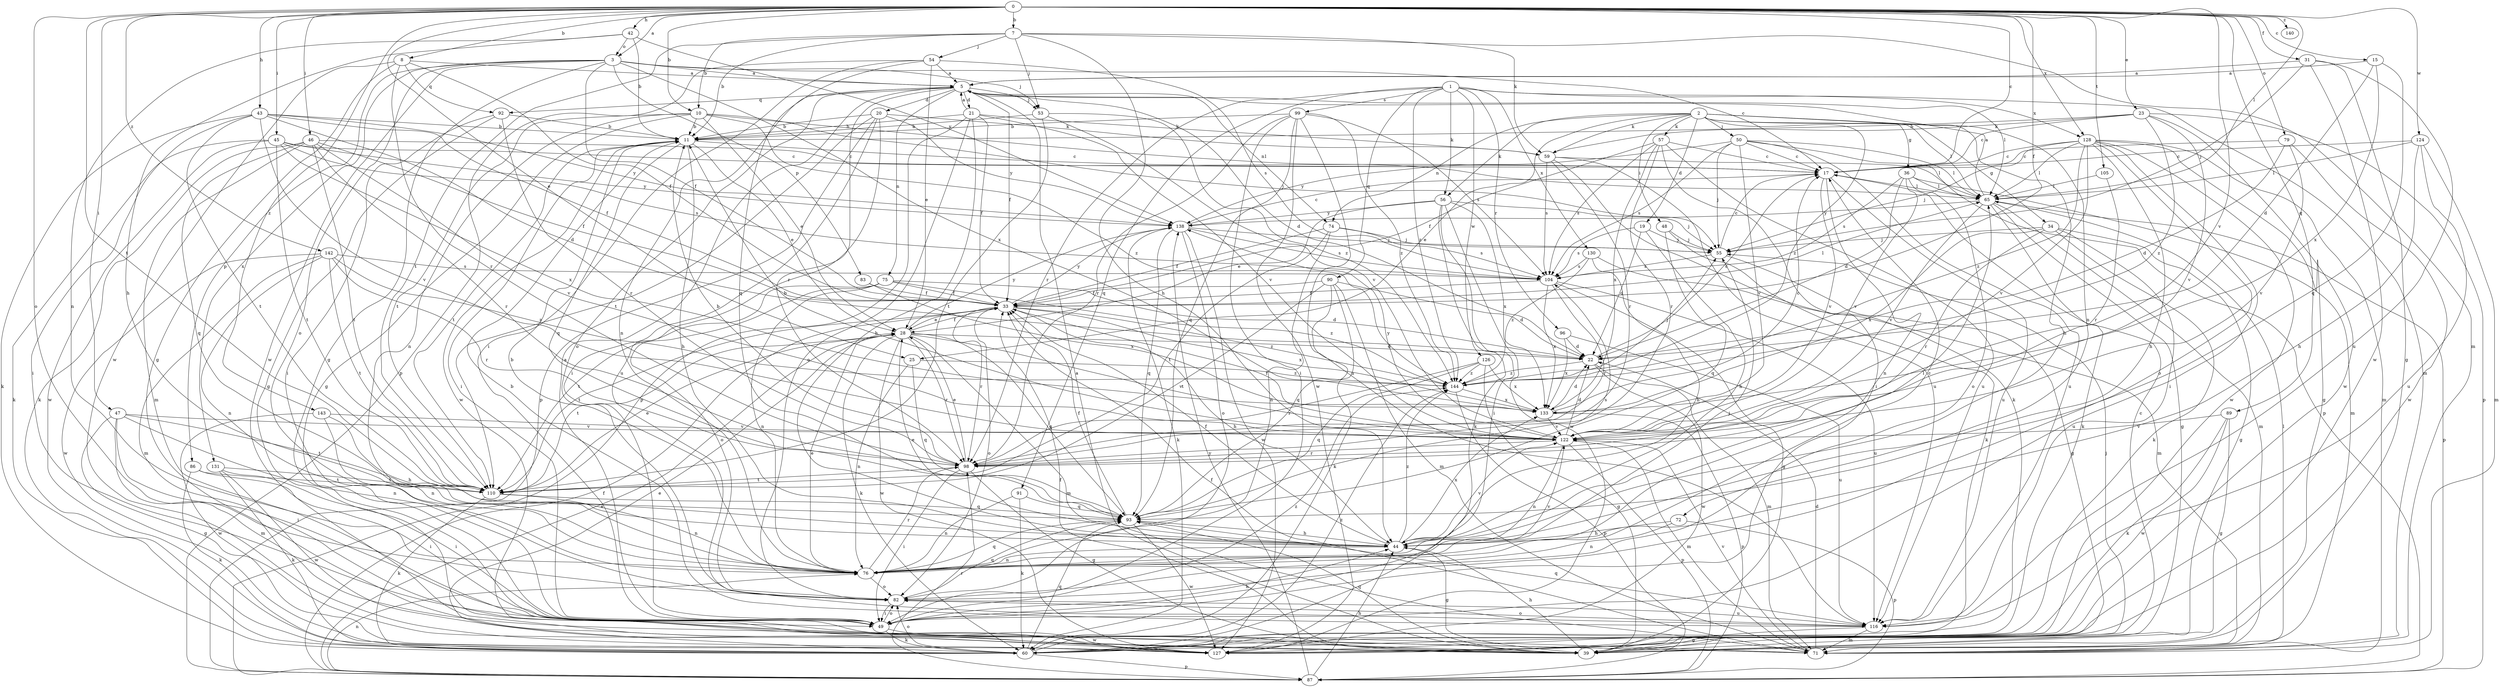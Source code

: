 strict digraph  {
0;
1;
2;
3;
5;
7;
8;
10;
11;
15;
17;
19;
20;
21;
22;
23;
25;
28;
31;
33;
34;
36;
39;
42;
43;
44;
45;
46;
47;
48;
49;
50;
53;
54;
55;
56;
57;
59;
60;
65;
71;
72;
74;
75;
76;
79;
82;
83;
86;
87;
89;
90;
91;
92;
93;
96;
98;
99;
104;
105;
110;
116;
122;
124;
126;
127;
128;
130;
131;
133;
138;
140;
142;
143;
144;
0 -> 3  [label=a];
0 -> 7  [label=b];
0 -> 8  [label=b];
0 -> 10  [label=b];
0 -> 15  [label=c];
0 -> 17  [label=c];
0 -> 23  [label=e];
0 -> 25  [label=e];
0 -> 31  [label=f];
0 -> 33  [label=f];
0 -> 42  [label=h];
0 -> 43  [label=h];
0 -> 45  [label=i];
0 -> 46  [label=i];
0 -> 47  [label=i];
0 -> 65  [label=l];
0 -> 79  [label=o];
0 -> 82  [label=o];
0 -> 89  [label=q];
0 -> 105  [label=t];
0 -> 110  [label=t];
0 -> 122  [label=v];
0 -> 124  [label=w];
0 -> 128  [label=x];
0 -> 140  [label=z];
0 -> 142  [label=z];
0 -> 143  [label=z];
1 -> 56  [label=k];
1 -> 71  [label=m];
1 -> 90  [label=q];
1 -> 91  [label=q];
1 -> 96  [label=r];
1 -> 98  [label=r];
1 -> 99  [label=s];
1 -> 126  [label=w];
1 -> 128  [label=x];
1 -> 130  [label=x];
1 -> 144  [label=z];
2 -> 19  [label=d];
2 -> 25  [label=e];
2 -> 34  [label=g];
2 -> 36  [label=g];
2 -> 44  [label=h];
2 -> 48  [label=i];
2 -> 50  [label=j];
2 -> 56  [label=k];
2 -> 57  [label=k];
2 -> 59  [label=k];
2 -> 65  [label=l];
2 -> 72  [label=n];
2 -> 74  [label=n];
2 -> 144  [label=z];
3 -> 5  [label=a];
3 -> 17  [label=c];
3 -> 33  [label=f];
3 -> 39  [label=g];
3 -> 53  [label=j];
3 -> 82  [label=o];
3 -> 83  [label=p];
3 -> 86  [label=p];
3 -> 127  [label=w];
3 -> 131  [label=x];
3 -> 133  [label=x];
5 -> 20  [label=d];
5 -> 21  [label=d];
5 -> 22  [label=d];
5 -> 33  [label=f];
5 -> 53  [label=j];
5 -> 65  [label=l];
5 -> 74  [label=n];
5 -> 75  [label=n];
5 -> 76  [label=n];
5 -> 82  [label=o];
5 -> 92  [label=q];
5 -> 98  [label=r];
7 -> 10  [label=b];
7 -> 11  [label=b];
7 -> 44  [label=h];
7 -> 53  [label=j];
7 -> 54  [label=j];
7 -> 59  [label=k];
7 -> 71  [label=m];
7 -> 110  [label=t];
8 -> 5  [label=a];
8 -> 33  [label=f];
8 -> 39  [label=g];
8 -> 92  [label=q];
8 -> 98  [label=r];
8 -> 127  [label=w];
10 -> 11  [label=b];
10 -> 28  [label=e];
10 -> 39  [label=g];
10 -> 55  [label=j];
10 -> 65  [label=l];
10 -> 76  [label=n];
10 -> 110  [label=t];
10 -> 144  [label=z];
11 -> 17  [label=c];
11 -> 28  [label=e];
11 -> 44  [label=h];
11 -> 49  [label=i];
11 -> 93  [label=q];
11 -> 110  [label=t];
11 -> 127  [label=w];
15 -> 5  [label=a];
15 -> 22  [label=d];
15 -> 93  [label=q];
15 -> 133  [label=x];
17 -> 65  [label=l];
17 -> 76  [label=n];
17 -> 116  [label=u];
17 -> 122  [label=v];
19 -> 22  [label=d];
19 -> 44  [label=h];
19 -> 55  [label=j];
19 -> 104  [label=s];
20 -> 11  [label=b];
20 -> 49  [label=i];
20 -> 59  [label=k];
20 -> 87  [label=p];
20 -> 110  [label=t];
20 -> 116  [label=u];
20 -> 138  [label=y];
21 -> 5  [label=a];
21 -> 11  [label=b];
21 -> 33  [label=f];
21 -> 44  [label=h];
21 -> 59  [label=k];
21 -> 82  [label=o];
21 -> 87  [label=p];
21 -> 122  [label=v];
22 -> 17  [label=c];
22 -> 71  [label=m];
22 -> 127  [label=w];
22 -> 144  [label=z];
23 -> 11  [label=b];
23 -> 17  [label=c];
23 -> 59  [label=k];
23 -> 87  [label=p];
23 -> 122  [label=v];
23 -> 127  [label=w];
23 -> 144  [label=z];
25 -> 76  [label=n];
25 -> 93  [label=q];
25 -> 144  [label=z];
28 -> 22  [label=d];
28 -> 33  [label=f];
28 -> 60  [label=k];
28 -> 71  [label=m];
28 -> 93  [label=q];
28 -> 98  [label=r];
28 -> 110  [label=t];
28 -> 122  [label=v];
28 -> 127  [label=w];
28 -> 138  [label=y];
31 -> 5  [label=a];
31 -> 39  [label=g];
31 -> 55  [label=j];
31 -> 116  [label=u];
31 -> 127  [label=w];
33 -> 28  [label=e];
33 -> 44  [label=h];
33 -> 65  [label=l];
33 -> 82  [label=o];
33 -> 98  [label=r];
33 -> 110  [label=t];
33 -> 133  [label=x];
33 -> 138  [label=y];
33 -> 144  [label=z];
34 -> 39  [label=g];
34 -> 55  [label=j];
34 -> 60  [label=k];
34 -> 98  [label=r];
34 -> 116  [label=u];
34 -> 133  [label=x];
36 -> 22  [label=d];
36 -> 65  [label=l];
36 -> 71  [label=m];
36 -> 82  [label=o];
36 -> 104  [label=s];
36 -> 122  [label=v];
39 -> 5  [label=a];
39 -> 17  [label=c];
39 -> 33  [label=f];
39 -> 44  [label=h];
39 -> 55  [label=j];
39 -> 93  [label=q];
42 -> 11  [label=b];
42 -> 44  [label=h];
42 -> 76  [label=n];
42 -> 138  [label=y];
42 -> 3  [label=o];
43 -> 11  [label=b];
43 -> 22  [label=d];
43 -> 33  [label=f];
43 -> 49  [label=i];
43 -> 60  [label=k];
43 -> 110  [label=t];
43 -> 122  [label=v];
43 -> 138  [label=y];
44 -> 28  [label=e];
44 -> 33  [label=f];
44 -> 39  [label=g];
44 -> 65  [label=l];
44 -> 76  [label=n];
44 -> 122  [label=v];
44 -> 133  [label=x];
44 -> 144  [label=z];
45 -> 17  [label=c];
45 -> 60  [label=k];
45 -> 104  [label=s];
45 -> 110  [label=t];
45 -> 127  [label=w];
45 -> 133  [label=x];
45 -> 138  [label=y];
46 -> 17  [label=c];
46 -> 33  [label=f];
46 -> 60  [label=k];
46 -> 71  [label=m];
46 -> 93  [label=q];
46 -> 98  [label=r];
46 -> 110  [label=t];
46 -> 122  [label=v];
47 -> 39  [label=g];
47 -> 49  [label=i];
47 -> 71  [label=m];
47 -> 76  [label=n];
47 -> 110  [label=t];
47 -> 122  [label=v];
48 -> 55  [label=j];
48 -> 60  [label=k];
48 -> 93  [label=q];
49 -> 5  [label=a];
49 -> 44  [label=h];
49 -> 60  [label=k];
49 -> 82  [label=o];
49 -> 127  [label=w];
49 -> 144  [label=z];
50 -> 17  [label=c];
50 -> 55  [label=j];
50 -> 65  [label=l];
50 -> 87  [label=p];
50 -> 104  [label=s];
50 -> 116  [label=u];
50 -> 122  [label=v];
50 -> 138  [label=y];
53 -> 11  [label=b];
53 -> 110  [label=t];
53 -> 122  [label=v];
53 -> 144  [label=z];
54 -> 5  [label=a];
54 -> 28  [label=e];
54 -> 49  [label=i];
54 -> 87  [label=p];
54 -> 93  [label=q];
54 -> 104  [label=s];
55 -> 17  [label=c];
55 -> 39  [label=g];
55 -> 104  [label=s];
56 -> 28  [label=e];
56 -> 49  [label=i];
56 -> 55  [label=j];
56 -> 60  [label=k];
56 -> 127  [label=w];
56 -> 133  [label=x];
56 -> 138  [label=y];
57 -> 17  [label=c];
57 -> 33  [label=f];
57 -> 49  [label=i];
57 -> 98  [label=r];
57 -> 104  [label=s];
57 -> 116  [label=u];
57 -> 133  [label=x];
59 -> 60  [label=k];
59 -> 65  [label=l];
59 -> 98  [label=r];
59 -> 104  [label=s];
59 -> 116  [label=u];
60 -> 28  [label=e];
60 -> 82  [label=o];
60 -> 87  [label=p];
60 -> 93  [label=q];
60 -> 144  [label=z];
65 -> 5  [label=a];
65 -> 39  [label=g];
65 -> 60  [label=k];
65 -> 71  [label=m];
65 -> 87  [label=p];
65 -> 122  [label=v];
65 -> 138  [label=y];
71 -> 22  [label=d];
71 -> 33  [label=f];
71 -> 65  [label=l];
71 -> 122  [label=v];
72 -> 44  [label=h];
72 -> 76  [label=n];
72 -> 87  [label=p];
74 -> 33  [label=f];
74 -> 55  [label=j];
74 -> 76  [label=n];
74 -> 104  [label=s];
74 -> 110  [label=t];
75 -> 22  [label=d];
75 -> 33  [label=f];
75 -> 76  [label=n];
75 -> 82  [label=o];
75 -> 110  [label=t];
75 -> 144  [label=z];
76 -> 11  [label=b];
76 -> 17  [label=c];
76 -> 28  [label=e];
76 -> 55  [label=j];
76 -> 82  [label=o];
76 -> 93  [label=q];
76 -> 98  [label=r];
76 -> 122  [label=v];
79 -> 17  [label=c];
79 -> 22  [label=d];
79 -> 122  [label=v];
79 -> 127  [label=w];
82 -> 49  [label=i];
82 -> 93  [label=q];
82 -> 116  [label=u];
83 -> 33  [label=f];
83 -> 133  [label=x];
86 -> 49  [label=i];
86 -> 60  [label=k];
86 -> 110  [label=t];
87 -> 28  [label=e];
87 -> 33  [label=f];
87 -> 44  [label=h];
87 -> 76  [label=n];
87 -> 98  [label=r];
87 -> 138  [label=y];
89 -> 39  [label=g];
89 -> 60  [label=k];
89 -> 122  [label=v];
89 -> 127  [label=w];
90 -> 22  [label=d];
90 -> 33  [label=f];
90 -> 60  [label=k];
90 -> 71  [label=m];
90 -> 93  [label=q];
90 -> 110  [label=t];
91 -> 60  [label=k];
91 -> 76  [label=n];
91 -> 93  [label=q];
92 -> 11  [label=b];
92 -> 39  [label=g];
92 -> 49  [label=i];
92 -> 98  [label=r];
93 -> 33  [label=f];
93 -> 44  [label=h];
93 -> 104  [label=s];
93 -> 127  [label=w];
96 -> 22  [label=d];
96 -> 116  [label=u];
96 -> 133  [label=x];
98 -> 11  [label=b];
98 -> 28  [label=e];
98 -> 39  [label=g];
98 -> 49  [label=i];
98 -> 110  [label=t];
99 -> 11  [label=b];
99 -> 49  [label=i];
99 -> 93  [label=q];
99 -> 98  [label=r];
99 -> 104  [label=s];
99 -> 116  [label=u];
99 -> 127  [label=w];
99 -> 144  [label=z];
104 -> 33  [label=f];
104 -> 39  [label=g];
104 -> 98  [label=r];
104 -> 116  [label=u];
104 -> 133  [label=x];
105 -> 65  [label=l];
105 -> 98  [label=r];
110 -> 28  [label=e];
110 -> 60  [label=k];
110 -> 76  [label=n];
110 -> 93  [label=q];
116 -> 11  [label=b];
116 -> 39  [label=g];
116 -> 71  [label=m];
116 -> 82  [label=o];
116 -> 93  [label=q];
122 -> 11  [label=b];
122 -> 22  [label=d];
122 -> 33  [label=f];
122 -> 71  [label=m];
122 -> 76  [label=n];
122 -> 87  [label=p];
122 -> 98  [label=r];
122 -> 138  [label=y];
124 -> 17  [label=c];
124 -> 44  [label=h];
124 -> 65  [label=l];
124 -> 71  [label=m];
124 -> 116  [label=u];
126 -> 39  [label=g];
126 -> 93  [label=q];
126 -> 98  [label=r];
126 -> 133  [label=x];
126 -> 144  [label=z];
128 -> 17  [label=c];
128 -> 39  [label=g];
128 -> 44  [label=h];
128 -> 49  [label=i];
128 -> 55  [label=j];
128 -> 65  [label=l];
128 -> 71  [label=m];
128 -> 82  [label=o];
128 -> 122  [label=v];
128 -> 127  [label=w];
128 -> 144  [label=z];
130 -> 44  [label=h];
130 -> 71  [label=m];
130 -> 104  [label=s];
130 -> 144  [label=z];
131 -> 49  [label=i];
131 -> 60  [label=k];
131 -> 110  [label=t];
131 -> 127  [label=w];
133 -> 17  [label=c];
133 -> 22  [label=d];
133 -> 87  [label=p];
133 -> 122  [label=v];
138 -> 17  [label=c];
138 -> 55  [label=j];
138 -> 60  [label=k];
138 -> 82  [label=o];
138 -> 93  [label=q];
138 -> 104  [label=s];
138 -> 127  [label=w];
142 -> 71  [label=m];
142 -> 76  [label=n];
142 -> 98  [label=r];
142 -> 104  [label=s];
142 -> 110  [label=t];
142 -> 127  [label=w];
142 -> 144  [label=z];
143 -> 44  [label=h];
143 -> 76  [label=n];
143 -> 122  [label=v];
143 -> 127  [label=w];
144 -> 55  [label=j];
144 -> 87  [label=p];
144 -> 133  [label=x];
}
